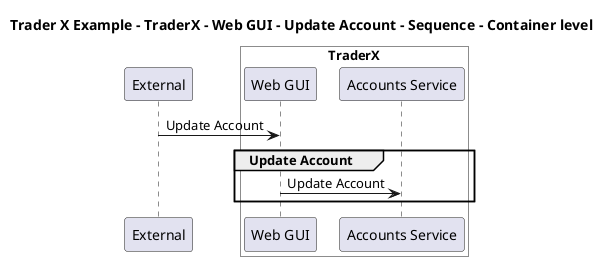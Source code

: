 @startuml

title Trader X Example - TraderX - Web GUI - Update Account - Sequence - Container level

participant "External" as C4InterFlow.SoftwareSystems.ExternalSystem

box "TraderX" #White
    participant "Web GUI" as TraderXExample.SoftwareSystems.TraderX.Containers.WebGUI
    participant "Accounts Service" as TraderXExample.SoftwareSystems.TraderX.Containers.AccountsService
end box


C4InterFlow.SoftwareSystems.ExternalSystem -> TraderXExample.SoftwareSystems.TraderX.Containers.WebGUI : Update Account
group Update Account
TraderXExample.SoftwareSystems.TraderX.Containers.WebGUI -> TraderXExample.SoftwareSystems.TraderX.Containers.AccountsService : Update Account
end


@enduml
